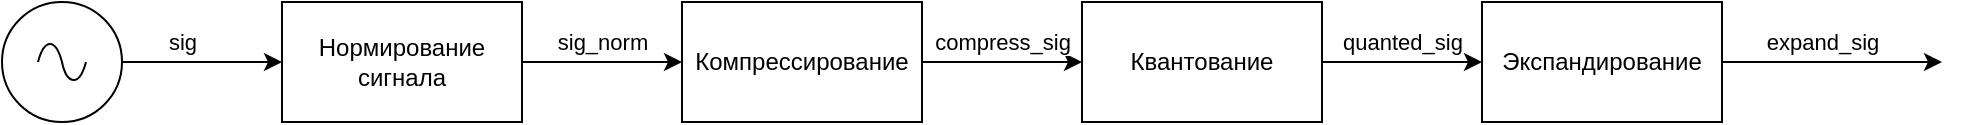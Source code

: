 <mxfile version="21.4.0" type="github">
  <diagram name="Страница 1" id="EBeNX5Adb61Ka-d0SpHC">
    <mxGraphModel dx="659" dy="359" grid="1" gridSize="10" guides="1" tooltips="1" connect="1" arrows="1" fold="1" page="1" pageScale="1" pageWidth="583" pageHeight="413" math="0" shadow="0">
      <root>
        <mxCell id="0" />
        <mxCell id="1" parent="0" />
        <mxCell id="Tn1tF8W846mNKH22ab2D-7" value="sig" style="edgeStyle=orthogonalEdgeStyle;rounded=0;orthogonalLoop=1;jettySize=auto;html=1;" edge="1" parent="1" source="Tn1tF8W846mNKH22ab2D-2" target="Tn1tF8W846mNKH22ab2D-3">
          <mxGeometry x="-0.25" y="10" relative="1" as="geometry">
            <Array as="points">
              <mxPoint x="170" y="210" />
              <mxPoint x="170" y="210" />
            </Array>
            <mxPoint as="offset" />
          </mxGeometry>
        </mxCell>
        <mxCell id="Tn1tF8W846mNKH22ab2D-2" value="" style="pointerEvents=1;verticalLabelPosition=bottom;shadow=0;dashed=0;align=center;html=1;verticalAlign=top;shape=mxgraph.electrical.signal_sources.source;aspect=fixed;points=[[0.5,0,0],[1,0.5,0],[0.5,1,0],[0,0.5,0]];elSignalType=ac;labelBackgroundColor=none;" vertex="1" parent="1">
          <mxGeometry x="60" y="180" width="60" height="60" as="geometry" />
        </mxCell>
        <mxCell id="Tn1tF8W846mNKH22ab2D-8" value="" style="edgeStyle=orthogonalEdgeStyle;rounded=0;orthogonalLoop=1;jettySize=auto;html=1;" edge="1" parent="1" source="Tn1tF8W846mNKH22ab2D-3" target="Tn1tF8W846mNKH22ab2D-4">
          <mxGeometry relative="1" as="geometry" />
        </mxCell>
        <mxCell id="Tn1tF8W846mNKH22ab2D-11" value="sig_norm" style="edgeLabel;html=1;align=center;verticalAlign=middle;resizable=0;points=[];" vertex="1" connectable="0" parent="Tn1tF8W846mNKH22ab2D-8">
          <mxGeometry x="-0.224" relative="1" as="geometry">
            <mxPoint x="9" y="-10" as="offset" />
          </mxGeometry>
        </mxCell>
        <mxCell id="Tn1tF8W846mNKH22ab2D-3" value="Нормирование сигнала" style="rounded=0;whiteSpace=wrap;html=1;" vertex="1" parent="1">
          <mxGeometry x="200" y="180" width="120" height="60" as="geometry" />
        </mxCell>
        <mxCell id="Tn1tF8W846mNKH22ab2D-9" value="" style="edgeStyle=orthogonalEdgeStyle;rounded=0;orthogonalLoop=1;jettySize=auto;html=1;" edge="1" parent="1" source="Tn1tF8W846mNKH22ab2D-4" target="Tn1tF8W846mNKH22ab2D-5">
          <mxGeometry relative="1" as="geometry" />
        </mxCell>
        <mxCell id="Tn1tF8W846mNKH22ab2D-13" value="compress_sig" style="edgeLabel;html=1;align=center;verticalAlign=middle;resizable=0;points=[];" vertex="1" connectable="0" parent="Tn1tF8W846mNKH22ab2D-9">
          <mxGeometry x="0.17" relative="1" as="geometry">
            <mxPoint x="-7" y="-10" as="offset" />
          </mxGeometry>
        </mxCell>
        <mxCell id="Tn1tF8W846mNKH22ab2D-4" value="Компрессирование" style="rounded=0;whiteSpace=wrap;html=1;" vertex="1" parent="1">
          <mxGeometry x="400" y="180" width="120" height="60" as="geometry" />
        </mxCell>
        <mxCell id="Tn1tF8W846mNKH22ab2D-10" value="" style="edgeStyle=orthogonalEdgeStyle;rounded=0;orthogonalLoop=1;jettySize=auto;html=1;" edge="1" parent="1" source="Tn1tF8W846mNKH22ab2D-5" target="Tn1tF8W846mNKH22ab2D-6">
          <mxGeometry relative="1" as="geometry" />
        </mxCell>
        <mxCell id="Tn1tF8W846mNKH22ab2D-16" value="quanted_sig" style="edgeLabel;html=1;align=center;verticalAlign=middle;resizable=0;points=[];" vertex="1" connectable="0" parent="Tn1tF8W846mNKH22ab2D-10">
          <mxGeometry x="-0.274" y="-2" relative="1" as="geometry">
            <mxPoint x="11" y="-12" as="offset" />
          </mxGeometry>
        </mxCell>
        <mxCell id="Tn1tF8W846mNKH22ab2D-5" value="Квантование" style="rounded=0;whiteSpace=wrap;html=1;" vertex="1" parent="1">
          <mxGeometry x="600" y="180" width="120" height="60" as="geometry" />
        </mxCell>
        <mxCell id="Tn1tF8W846mNKH22ab2D-17" style="edgeStyle=orthogonalEdgeStyle;rounded=0;orthogonalLoop=1;jettySize=auto;html=1;" edge="1" parent="1" source="Tn1tF8W846mNKH22ab2D-6">
          <mxGeometry relative="1" as="geometry">
            <mxPoint x="1030" y="210" as="targetPoint" />
          </mxGeometry>
        </mxCell>
        <mxCell id="Tn1tF8W846mNKH22ab2D-18" value="expand_sig" style="edgeLabel;html=1;align=center;verticalAlign=middle;resizable=0;points=[];" vertex="1" connectable="0" parent="Tn1tF8W846mNKH22ab2D-17">
          <mxGeometry x="-0.167" y="1" relative="1" as="geometry">
            <mxPoint x="4" y="-9" as="offset" />
          </mxGeometry>
        </mxCell>
        <mxCell id="Tn1tF8W846mNKH22ab2D-6" value="Экспандирование" style="rounded=0;whiteSpace=wrap;html=1;" vertex="1" parent="1">
          <mxGeometry x="800" y="180" width="120" height="60" as="geometry" />
        </mxCell>
      </root>
    </mxGraphModel>
  </diagram>
</mxfile>

